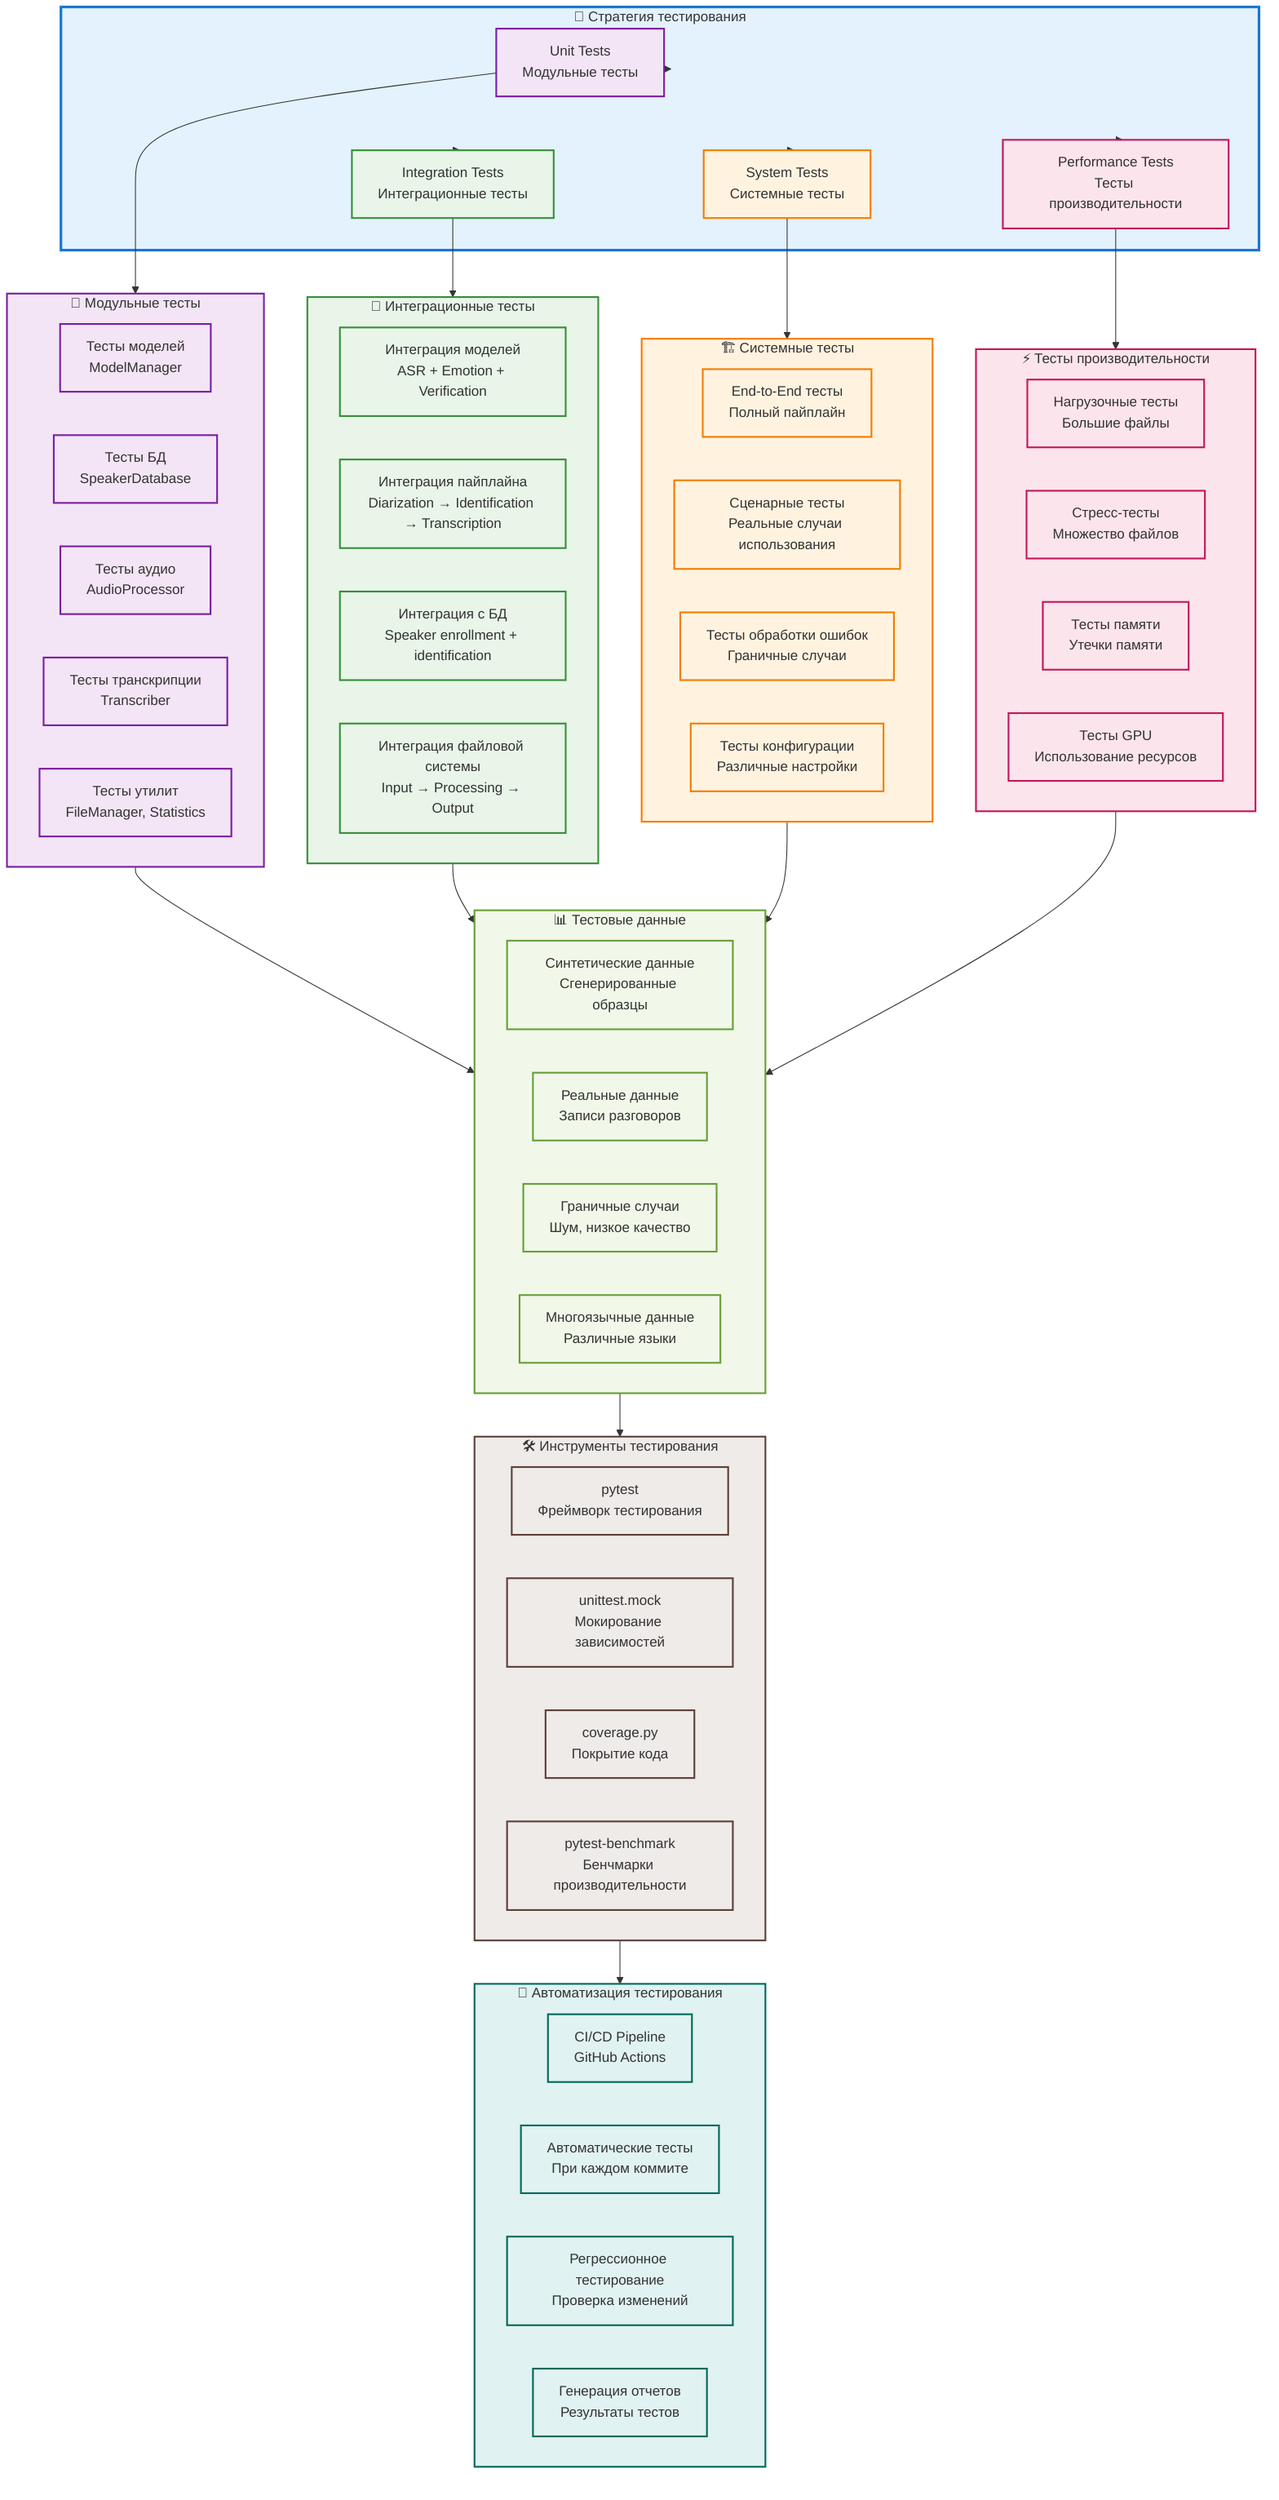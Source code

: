 graph TB
    %% Тестовая стратегия
    subgraph TestStrategy ["🧪 Стратегия тестирования"]
        UnitTests[Unit Tests<br/>Модульные тесты]
        IntegrationTests[Integration Tests<br/>Интеграционные тесты]
        SystemTests[System Tests<br/>Системные тесты]
        PerformanceTests[Performance Tests<br/>Тесты производительности]
    end
    
    %% Модульные тесты
    subgraph UnitTestDetails ["🔬 Модульные тесты"]
        ModelTests[Тесты моделей<br/>ModelManager]
        DatabaseTests[Тесты БД<br/>SpeakerDatabase]
        AudioTests[Тесты аудио<br/>AudioProcessor]
        TranscriptionTests[Тесты транскрипции<br/>Transcriber]
        UtilTests[Тесты утилит<br/>FileManager, Statistics]
    end
    
    %% Интеграционные тесты
    subgraph IntegrationTestDetails ["🔗 Интеграционные тесты"]
        ModelIntegration[Интеграция моделей<br/>ASR + Emotion + Verification]
        PipelineIntegration[Интеграция пайплайна<br/>Diarization → Identification → Transcription]
        DatabaseIntegration[Интеграция с БД<br/>Speaker enrollment + identification]
        FileSystemIntegration[Интеграция файловой системы<br/>Input → Processing → Output]
    end
    
    %% Системные тесты
    subgraph SystemTestDetails ["🏗️ Системные тесты"]
        EndToEndTests[End-to-End тесты<br/>Полный пайплайн]
        ScenarioTests[Сценарные тесты<br/>Реальные случаи использования]
        ErrorHandlingTests[Тесты обработки ошибок<br/>Граничные случаи]
        ConfigurationTests[Тесты конфигурации<br/>Различные настройки]
    end
    
    %% Тесты производительности
    subgraph PerformanceTestDetails ["⚡ Тесты производительности"]
        LoadTests[Нагрузочные тесты<br/>Большие файлы]
        StressTests[Стресс-тесты<br/>Множество файлов]
        MemoryTests[Тесты памяти<br/>Утечки памяти]
        GPUTests[Тесты GPU<br/>Использование ресурсов]
    end
    
    %% Тестовые данные
    subgraph TestData ["📊 Тестовые данные"]
        SyntheticData[Синтетические данные<br/>Сгенерированные образцы]
        RealWorldData[Реальные данные<br/>Записи разговоров]
        EdgeCaseData[Граничные случаи<br/>Шум, низкое качество]
        MultilingualData[Многоязычные данные<br/>Различные языки]
    end
    
    %% Инструменты тестирования
    subgraph TestTools ["🛠️ Инструменты тестирования"]
        PyTest[pytest<br/>Фреймворк тестирования]
        MockFramework[unittest.mock<br/>Мокирование зависимостей]
        CoverageTools[coverage.py<br/>Покрытие кода]
        BenchmarkTools[pytest-benchmark<br/>Бенчмарки производительности]
    end
    
    %% Автоматизация
    subgraph TestAutomation ["🤖 Автоматизация тестирования"]
        ContinuousIntegration[CI/CD Pipeline<br/>GitHub Actions]
        AutomatedTesting[Автоматические тесты<br/>При каждом коммите]
        RegressionTesting[Регрессионное тестирование<br/>Проверка изменений]
        ReportGeneration[Генерация отчетов<br/>Результаты тестов]
    end
    
    %% Связи
    TestStrategy --> UnitTests
    TestStrategy --> IntegrationTests
    TestStrategy --> SystemTests
    TestStrategy --> PerformanceTests
    
    UnitTests --> UnitTestDetails
    IntegrationTests --> IntegrationTestDetails
    SystemTests --> SystemTestDetails
    PerformanceTests --> PerformanceTestDetails
    
    UnitTestDetails --> TestData
    IntegrationTestDetails --> TestData
    SystemTestDetails --> TestData
    PerformanceTestDetails --> TestData
    
    TestData --> TestTools
    TestTools --> TestAutomation
    
    %% Стили
    classDef strategyStyle fill:#e3f2fd,stroke:#1976d2,stroke-width:3px
    classDef unitStyle fill:#f3e5f5,stroke:#7b1fa2,stroke-width:2px
    classDef integrationStyle fill:#e8f5e8,stroke:#388e3c,stroke-width:2px
    classDef systemStyle fill:#fff3e0,stroke:#f57c00,stroke-width:2px
    classDef performanceStyle fill:#fce4ec,stroke:#c2185b,stroke-width:2px
    classDef dataStyle fill:#f1f8e9,stroke:#689f38,stroke-width:2px
    classDef toolStyle fill:#efebe9,stroke:#5d4037,stroke-width:2px
    classDef autoStyle fill:#e0f2f1,stroke:#00695c,stroke-width:2px
    
    class TestStrategy strategyStyle
    class UnitTests,UnitTestDetails,ModelTests,DatabaseTests,AudioTests,TranscriptionTests,UtilTests unitStyle
    class IntegrationTests,IntegrationTestDetails,ModelIntegration,PipelineIntegration,DatabaseIntegration,FileSystemIntegration integrationStyle
    class SystemTests,SystemTestDetails,EndToEndTests,ScenarioTests,ErrorHandlingTests,ConfigurationTests systemStyle
    class PerformanceTests,PerformanceTestDetails,LoadTests,StressTests,MemoryTests,GPUTests performanceStyle
    class TestData,SyntheticData,RealWorldData,EdgeCaseData,MultilingualData dataStyle
    class TestTools,PyTest,MockFramework,CoverageTools,BenchmarkTools toolStyle
    class TestAutomation,ContinuousIntegration,AutomatedTesting,RegressionTesting,ReportGeneration autoStyle